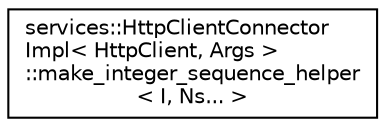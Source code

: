 digraph "Graphical Class Hierarchy"
{
 // INTERACTIVE_SVG=YES
  edge [fontname="Helvetica",fontsize="10",labelfontname="Helvetica",labelfontsize="10"];
  node [fontname="Helvetica",fontsize="10",shape=record];
  rankdir="LR";
  Node0 [label="services::HttpClientConnector\lImpl\< HttpClient, Args \>\l::make_integer_sequence_helper\l\< I, Ns... \>",height=0.2,width=0.4,color="black", fillcolor="white", style="filled",URL="$db/db6/structservices_1_1_http_client_connector_impl_1_1make__integer__sequence__helper_3_01_i_00_01_ns_8_8_8_01_4.html"];
}
